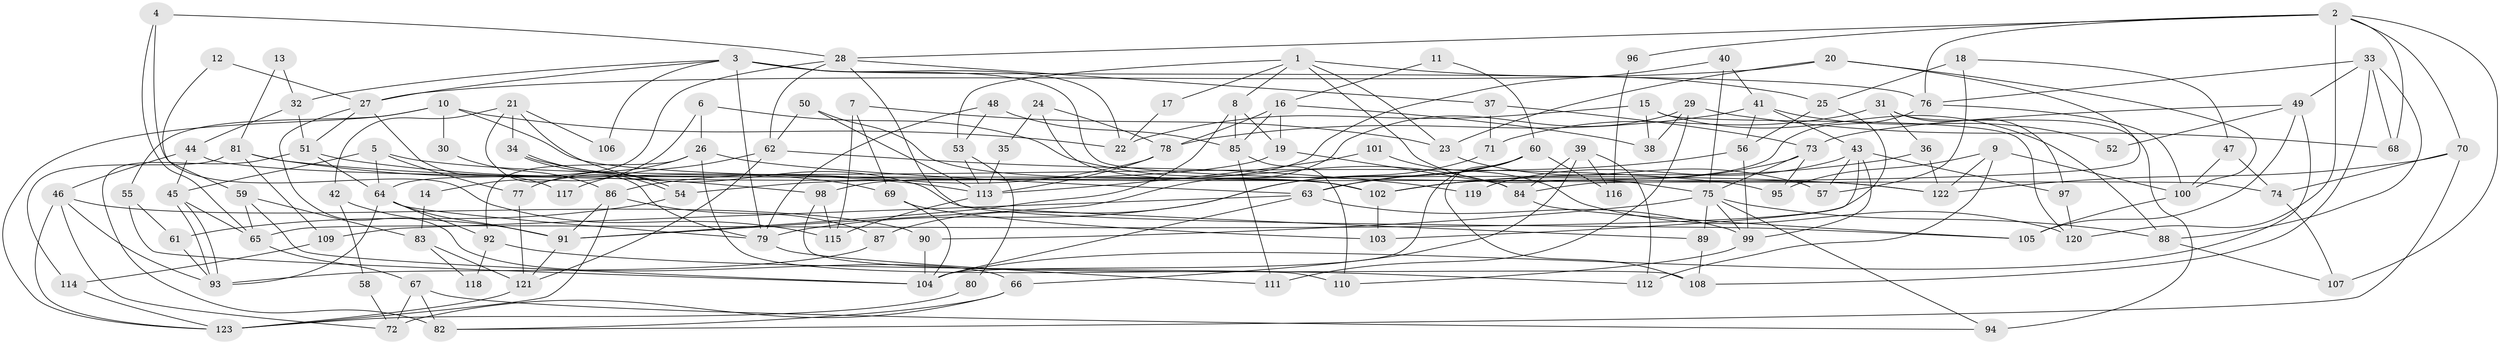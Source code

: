 // Generated by graph-tools (version 1.1) at 2025/15/03/09/25 04:15:01]
// undirected, 123 vertices, 246 edges
graph export_dot {
graph [start="1"]
  node [color=gray90,style=filled];
  1;
  2;
  3;
  4;
  5;
  6;
  7;
  8;
  9;
  10;
  11;
  12;
  13;
  14;
  15;
  16;
  17;
  18;
  19;
  20;
  21;
  22;
  23;
  24;
  25;
  26;
  27;
  28;
  29;
  30;
  31;
  32;
  33;
  34;
  35;
  36;
  37;
  38;
  39;
  40;
  41;
  42;
  43;
  44;
  45;
  46;
  47;
  48;
  49;
  50;
  51;
  52;
  53;
  54;
  55;
  56;
  57;
  58;
  59;
  60;
  61;
  62;
  63;
  64;
  65;
  66;
  67;
  68;
  69;
  70;
  71;
  72;
  73;
  74;
  75;
  76;
  77;
  78;
  79;
  80;
  81;
  82;
  83;
  84;
  85;
  86;
  87;
  88;
  89;
  90;
  91;
  92;
  93;
  94;
  95;
  96;
  97;
  98;
  99;
  100;
  101;
  102;
  103;
  104;
  105;
  106;
  107;
  108;
  109;
  110;
  111;
  112;
  113;
  114;
  115;
  116;
  117;
  118;
  119;
  120;
  121;
  122;
  123;
  1 -- 75;
  1 -- 8;
  1 -- 17;
  1 -- 23;
  1 -- 25;
  1 -- 53;
  2 -- 28;
  2 -- 70;
  2 -- 68;
  2 -- 76;
  2 -- 96;
  2 -- 107;
  2 -- 120;
  3 -- 32;
  3 -- 79;
  3 -- 22;
  3 -- 27;
  3 -- 74;
  3 -- 76;
  3 -- 106;
  4 -- 28;
  4 -- 65;
  4 -- 115;
  5 -- 45;
  5 -- 64;
  5 -- 77;
  5 -- 95;
  6 -- 84;
  6 -- 26;
  6 -- 14;
  7 -- 115;
  7 -- 69;
  7 -- 23;
  8 -- 91;
  8 -- 19;
  8 -- 85;
  9 -- 122;
  9 -- 100;
  9 -- 95;
  9 -- 112;
  10 -- 122;
  10 -- 123;
  10 -- 22;
  10 -- 30;
  10 -- 55;
  11 -- 60;
  11 -- 16;
  12 -- 27;
  12 -- 59;
  13 -- 81;
  13 -- 32;
  14 -- 83;
  15 -- 22;
  15 -- 120;
  15 -- 38;
  15 -- 88;
  16 -- 19;
  16 -- 38;
  16 -- 78;
  16 -- 85;
  17 -- 22;
  18 -- 57;
  18 -- 47;
  18 -- 25;
  19 -- 54;
  19 -- 84;
  20 -- 27;
  20 -- 23;
  20 -- 84;
  20 -- 100;
  21 -- 79;
  21 -- 105;
  21 -- 34;
  21 -- 42;
  21 -- 106;
  23 -- 57;
  24 -- 78;
  24 -- 102;
  24 -- 35;
  25 -- 56;
  25 -- 65;
  26 -- 110;
  26 -- 63;
  26 -- 77;
  26 -- 92;
  27 -- 51;
  27 -- 66;
  27 -- 117;
  28 -- 89;
  28 -- 64;
  28 -- 37;
  28 -- 62;
  29 -- 68;
  29 -- 111;
  29 -- 38;
  29 -- 91;
  30 -- 86;
  31 -- 71;
  31 -- 36;
  31 -- 94;
  31 -- 97;
  32 -- 44;
  32 -- 51;
  33 -- 76;
  33 -- 49;
  33 -- 68;
  33 -- 88;
  33 -- 108;
  34 -- 54;
  34 -- 54;
  34 -- 69;
  35 -- 113;
  36 -- 102;
  36 -- 122;
  37 -- 73;
  37 -- 71;
  39 -- 66;
  39 -- 112;
  39 -- 84;
  39 -- 116;
  40 -- 75;
  40 -- 41;
  40 -- 98;
  41 -- 78;
  41 -- 56;
  41 -- 43;
  41 -- 52;
  42 -- 91;
  42 -- 58;
  43 -- 99;
  43 -- 57;
  43 -- 97;
  43 -- 103;
  43 -- 119;
  44 -- 46;
  44 -- 102;
  44 -- 45;
  45 -- 93;
  45 -- 93;
  45 -- 65;
  46 -- 90;
  46 -- 72;
  46 -- 93;
  46 -- 123;
  47 -- 100;
  47 -- 74;
  48 -- 53;
  48 -- 85;
  48 -- 79;
  49 -- 105;
  49 -- 73;
  49 -- 52;
  49 -- 104;
  50 -- 62;
  50 -- 113;
  50 -- 102;
  51 -- 113;
  51 -- 64;
  51 -- 82;
  53 -- 113;
  53 -- 80;
  54 -- 61;
  55 -- 104;
  55 -- 61;
  56 -- 99;
  56 -- 63;
  58 -- 72;
  59 -- 65;
  59 -- 104;
  59 -- 83;
  60 -- 63;
  60 -- 104;
  60 -- 79;
  60 -- 108;
  60 -- 116;
  61 -- 93;
  62 -- 121;
  62 -- 117;
  62 -- 119;
  63 -- 104;
  63 -- 99;
  63 -- 109;
  64 -- 93;
  64 -- 79;
  64 -- 91;
  64 -- 92;
  65 -- 67;
  66 -- 82;
  66 -- 72;
  67 -- 94;
  67 -- 72;
  67 -- 82;
  69 -- 103;
  69 -- 104;
  70 -- 74;
  70 -- 82;
  70 -- 122;
  71 -- 87;
  73 -- 102;
  73 -- 95;
  73 -- 75;
  74 -- 107;
  75 -- 88;
  75 -- 89;
  75 -- 90;
  75 -- 94;
  75 -- 99;
  76 -- 100;
  76 -- 102;
  77 -- 121;
  78 -- 86;
  78 -- 113;
  79 -- 111;
  80 -- 123;
  81 -- 114;
  81 -- 98;
  81 -- 109;
  81 -- 122;
  83 -- 121;
  83 -- 118;
  84 -- 105;
  85 -- 110;
  85 -- 111;
  86 -- 91;
  86 -- 123;
  86 -- 87;
  87 -- 93;
  88 -- 107;
  89 -- 108;
  90 -- 104;
  91 -- 121;
  92 -- 112;
  92 -- 118;
  96 -- 116;
  97 -- 120;
  98 -- 108;
  98 -- 115;
  99 -- 110;
  100 -- 105;
  101 -- 120;
  101 -- 113;
  102 -- 103;
  109 -- 114;
  113 -- 115;
  114 -- 123;
  121 -- 123;
}
